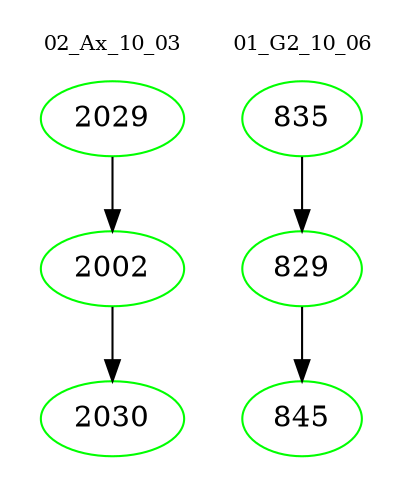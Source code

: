 digraph{
subgraph cluster_0 {
color = white
label = "02_Ax_10_03";
fontsize=10;
T0_2029 [label="2029", color="green"]
T0_2029 -> T0_2002 [color="black"]
T0_2002 [label="2002", color="green"]
T0_2002 -> T0_2030 [color="black"]
T0_2030 [label="2030", color="green"]
}
subgraph cluster_1 {
color = white
label = "01_G2_10_06";
fontsize=10;
T1_835 [label="835", color="green"]
T1_835 -> T1_829 [color="black"]
T1_829 [label="829", color="green"]
T1_829 -> T1_845 [color="black"]
T1_845 [label="845", color="green"]
}
}
